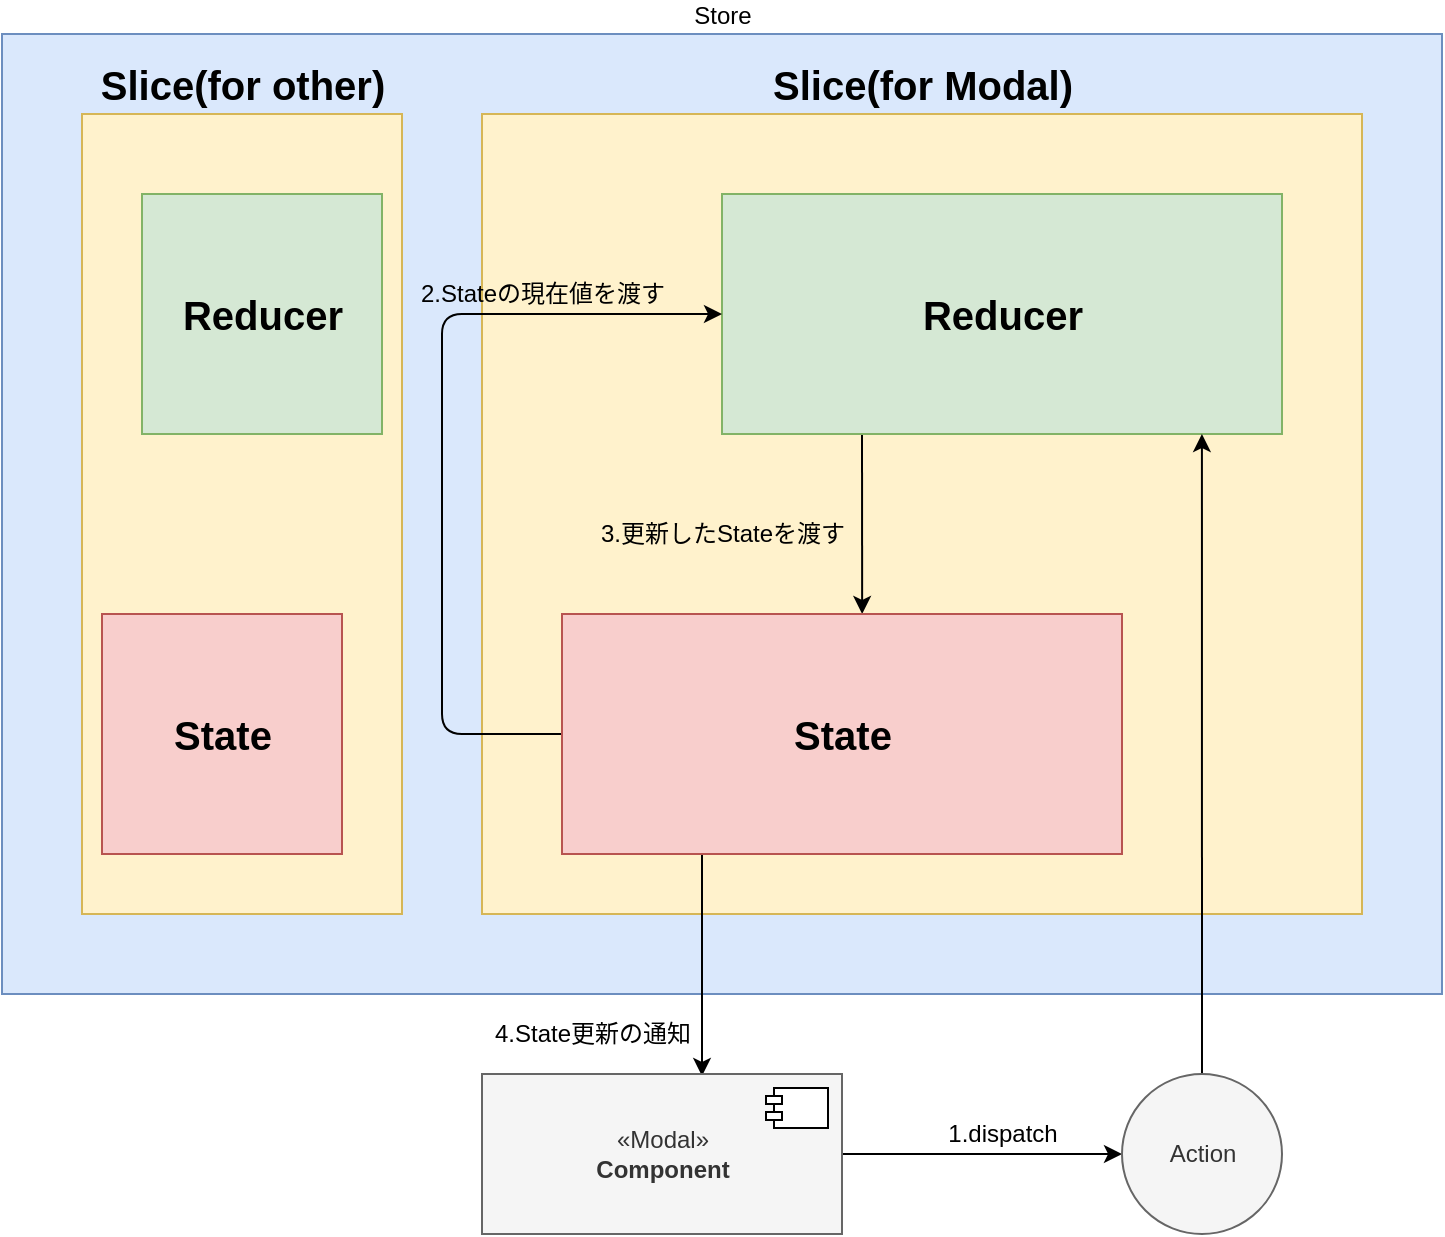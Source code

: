 <mxfile>
    <diagram id="cuCBR892rWwLdLyr2Wum" name="ページ1">
        <mxGraphModel dx="792" dy="948" grid="0" gridSize="10" guides="1" tooltips="1" connect="1" arrows="1" fold="1" page="1" pageScale="1" pageWidth="800" pageHeight="96" background="#ffffff" math="0" shadow="0">
            <root>
                <mxCell id="0"/>
                <mxCell id="1" parent="0"/>
                <mxCell id="4" value="Store&lt;br&gt;" style="html=1;fillColor=#dae8fc;strokeColor=#6c8ebf;labelPosition=center;verticalLabelPosition=top;align=center;verticalAlign=bottom;fontColor=#000000;" parent="1" vertex="1">
                    <mxGeometry x="40" y="40" width="720" height="480" as="geometry"/>
                </mxCell>
                <mxCell id="5" value="Slice(for other)" style="html=1;fillColor=#fff2cc;strokeColor=#d6b656;labelPosition=center;verticalLabelPosition=top;align=center;verticalAlign=bottom;fontColor=#000000;fontSize=20;fontStyle=1" parent="1" vertex="1">
                    <mxGeometry x="80" y="80" width="160" height="400" as="geometry"/>
                </mxCell>
                <mxCell id="7" value="Slice(for Modal)" style="html=1;fillColor=#fff2cc;strokeColor=#d6b656;labelPosition=center;verticalLabelPosition=top;align=center;verticalAlign=bottom;fontColor=#000000;fontSize=20;fontStyle=1" parent="1" vertex="1">
                    <mxGeometry x="280" y="80" width="440" height="400" as="geometry"/>
                </mxCell>
                <mxCell id="20" style="edgeStyle=none;html=1;exitX=0.25;exitY=1;exitDx=0;exitDy=0;entryX=0.536;entryY=0;entryDx=0;entryDy=0;entryPerimeter=0;fontColor=#000000;strokeColor=#000000;" parent="1" source="8" target="9" edge="1">
                    <mxGeometry relative="1" as="geometry"/>
                </mxCell>
                <mxCell id="8" value="Reducer" style="html=1;fillColor=#d5e8d4;strokeColor=#82b366;labelPosition=center;verticalLabelPosition=middle;align=center;verticalAlign=middle;fontColor=#000000;fontSize=20;fontStyle=1" parent="1" vertex="1">
                    <mxGeometry x="400" y="120" width="280" height="120" as="geometry"/>
                </mxCell>
                <mxCell id="18" style="edgeStyle=none;html=1;exitX=0;exitY=0.5;exitDx=0;exitDy=0;fontColor=#000000;strokeColor=#000000;entryX=0;entryY=0.5;entryDx=0;entryDy=0;" parent="1" source="9" target="8" edge="1">
                    <mxGeometry relative="1" as="geometry">
                        <Array as="points">
                            <mxPoint x="260" y="390"/>
                            <mxPoint x="260" y="280"/>
                            <mxPoint x="260" y="180"/>
                        </Array>
                    </mxGeometry>
                </mxCell>
                <mxCell id="22" style="edgeStyle=none;html=1;exitX=0.25;exitY=1;exitDx=0;exitDy=0;fontColor=#000000;strokeColor=#000000;" parent="1" source="9" edge="1">
                    <mxGeometry relative="1" as="geometry">
                        <mxPoint x="390" y="561" as="targetPoint"/>
                    </mxGeometry>
                </mxCell>
                <mxCell id="9" value="State" style="html=1;fillColor=#f8cecc;strokeColor=#b85450;labelPosition=center;verticalLabelPosition=middle;align=center;verticalAlign=middle;fontColor=#000000;fontSize=20;fontStyle=1" parent="1" vertex="1">
                    <mxGeometry x="320" y="330" width="280" height="120" as="geometry"/>
                </mxCell>
                <mxCell id="14" style="edgeStyle=none;html=1;exitX=1;exitY=0.5;exitDx=0;exitDy=0;entryX=0;entryY=0.5;entryDx=0;entryDy=0;entryPerimeter=0;fontColor=#000000;strokeColor=#000000;" parent="1" source="10" target="12" edge="1">
                    <mxGeometry relative="1" as="geometry"/>
                </mxCell>
                <mxCell id="10" value="«Modal»&lt;br&gt;&lt;b&gt;Component&lt;/b&gt;" style="html=1;dropTarget=0;fillColor=#f5f5f5;fontColor=#333333;strokeColor=#666666;" parent="1" vertex="1">
                    <mxGeometry x="280" y="560" width="180" height="80" as="geometry"/>
                </mxCell>
                <mxCell id="11" value="" style="shape=module;jettyWidth=8;jettyHeight=4;fontColor=#000000;" parent="10" vertex="1">
                    <mxGeometry x="1" width="31" height="20" relative="1" as="geometry">
                        <mxPoint x="-38" y="7" as="offset"/>
                    </mxGeometry>
                </mxCell>
                <mxCell id="17" style="edgeStyle=none;html=1;exitX=0.5;exitY=0;exitDx=0;exitDy=0;exitPerimeter=0;entryX=0.857;entryY=1;entryDx=0;entryDy=0;entryPerimeter=0;fontColor=#000000;strokeColor=#000000;" parent="1" source="12" target="8" edge="1">
                    <mxGeometry relative="1" as="geometry"/>
                </mxCell>
                <mxCell id="12" value="Action" style="verticalLabelPosition=middle;verticalAlign=middle;html=1;shape=mxgraph.flowchart.on-page_reference;fontColor=#333333;fillColor=#f5f5f5;strokeColor=#666666;labelPosition=center;align=center;" parent="1" vertex="1">
                    <mxGeometry x="600" y="560" width="80" height="80" as="geometry"/>
                </mxCell>
                <mxCell id="15" style="edgeStyle=none;html=1;fontColor=#000000;" parent="1" target="10" edge="1">
                    <mxGeometry relative="1" as="geometry">
                        <mxPoint x="460" y="600" as="sourcePoint"/>
                    </mxGeometry>
                </mxCell>
                <mxCell id="16" value="1.dispatch" style="text;html=1;align=center;verticalAlign=middle;resizable=0;points=[];autosize=1;strokeColor=none;fillColor=none;fontColor=#000000;" parent="1" vertex="1">
                    <mxGeometry x="505" y="580" width="70" height="20" as="geometry"/>
                </mxCell>
                <mxCell id="19" value="2.Stateの現在値を渡す" style="text;html=1;align=center;verticalAlign=middle;resizable=0;points=[];autosize=1;strokeColor=none;fillColor=none;fontColor=#000000;" parent="1" vertex="1">
                    <mxGeometry x="240" y="160" width="140" height="20" as="geometry"/>
                </mxCell>
                <mxCell id="21" value="3.更新したStateを渡す" style="text;html=1;align=center;verticalAlign=middle;resizable=0;points=[];autosize=1;strokeColor=none;fillColor=none;fontColor=#000000;" parent="1" vertex="1">
                    <mxGeometry x="330" y="280" width="140" height="20" as="geometry"/>
                </mxCell>
                <mxCell id="23" value="4.State更新の通知" style="text;html=1;align=center;verticalAlign=middle;resizable=0;points=[];autosize=1;strokeColor=none;fillColor=none;fontColor=#000000;" parent="1" vertex="1">
                    <mxGeometry x="280" y="530" width="110" height="20" as="geometry"/>
                </mxCell>
                <mxCell id="24" value="Reducer" style="html=1;fillColor=#d5e8d4;strokeColor=#82b366;labelPosition=center;verticalLabelPosition=middle;align=center;verticalAlign=middle;fontColor=#000000;fontSize=20;fontStyle=1" parent="1" vertex="1">
                    <mxGeometry x="110" y="120" width="120" height="120" as="geometry"/>
                </mxCell>
                <mxCell id="26" value="State" style="html=1;fillColor=#f8cecc;strokeColor=#b85450;labelPosition=center;verticalLabelPosition=middle;align=center;verticalAlign=middle;fontColor=#000000;fontSize=20;fontStyle=1" parent="1" vertex="1">
                    <mxGeometry x="90" y="330" width="120" height="120" as="geometry"/>
                </mxCell>
            </root>
        </mxGraphModel>
    </diagram>
</mxfile>